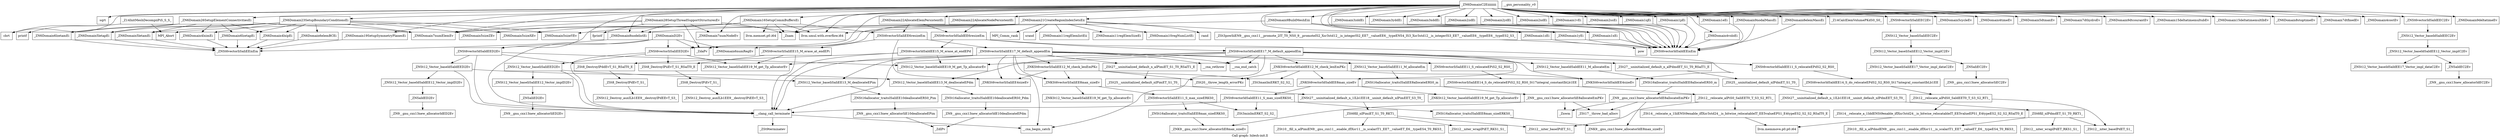 digraph "Call graph: lulesh-init.ll" {
	label="Call graph: lulesh-init.ll";

	Node0x55d64c7a0630 [shape=record,label="{_ZN6DomainC2Eiiiiiiiii}"];
	Node0x55d64c7a0630 -> Node0x55d64c7a0910;
	Node0x55d64c7a0630 -> Node0x55d64c70cf90;
	Node0x55d64c7a0630 -> Node0x55d64c70cb30;
	Node0x55d64c7a0630 -> Node0x55d64c70c6e0;
	Node0x55d64c7a0630 -> Node0x55d64c70b910;
	Node0x55d64c7a0630 -> Node0x55d64c759060;
	Node0x55d64c7a0630 -> Node0x55d64c77d5e0;
	Node0x55d64c7a0630 -> Node0x55d64c70c2a0;
	Node0x55d64c7a0630 -> Node0x55d64c70b4a0;
	Node0x55d64c7a0630 -> Node0x55d64c70af70;
	Node0x55d64c7a0630 -> Node0x55d64c70ab30;
	Node0x55d64c7a0630 -> Node0x55d64c70a6f0;
	Node0x55d64c7a0630 -> Node0x55d64c70a2b0;
	Node0x55d64c7a0630 -> Node0x55d64c7a07c0;
	Node0x55d64c7a0630 -> Node0x55d64c6fe3f0;
	Node0x55d64c7a0630 -> Node0x55d64c709e70;
	Node0x55d64c7a0630 -> Node0x55d64c709410;
	Node0x55d64c7a0630 -> Node0x55d64c713730;
	Node0x55d64c7a0630 -> Node0x55d64c715db0;
	Node0x55d64c7a0630 -> Node0x55d64c6fca90;
	Node0x55d64c7a0630 -> Node0x55d64c72b1c0;
	Node0x55d64c7a0630 -> Node0x55d64c7c1f10;
	Node0x55d64c7a0630 -> Node0x55d64c7c3e80;
	Node0x55d64c7a0630 -> Node0x55d64c7fd2c0;
	Node0x55d64c7a0630 -> Node0x55d64c7bcb50;
	Node0x55d64c7a0630 -> Node0x55d64c788380;
	Node0x55d64c7a0630 -> Node0x55d64c75a2d0;
	Node0x55d64c7a0630 -> Node0x55d64c7ba3f0;
	Node0x55d64c7a0630 -> Node0x55d64c787670;
	Node0x55d64c7a0630 -> Node0x55d64c71e5d0;
	Node0x55d64c7a0630 -> Node0x55d64c7814d0;
	Node0x55d64c7a0630 -> Node0x55d64c784660;
	Node0x55d64c7a0630 -> Node0x55d64c76eb20;
	Node0x55d64c7a0630 -> Node0x55d64c768d90;
	Node0x55d64c7a0630 -> Node0x55d64c7741f0;
	Node0x55d64c7a0630 -> Node0x55d64c775b70;
	Node0x55d64c7a0630 -> Node0x55d64c76ae80;
	Node0x55d64c7a0630 -> Node0x55d64c6fe610;
	Node0x55d64c7a0630 -> Node0x55d64c764370;
	Node0x55d64c7a0630 -> Node0x55d64c718840;
	Node0x55d64c7a0630 -> Node0x55d64c72b130;
	Node0x55d64c7a0630 -> Node0x55d64c75dc00;
	Node0x55d64c7a0630 -> Node0x55d64c7230b0;
	Node0x55d64c7a0630 -> Node0x55d64c765090;
	Node0x55d64c7a0630 -> Node0x55d64c75dc80;
	Node0x55d64c7a0630 -> Node0x55d64c72b0b0;
	Node0x55d64c7a0630 -> Node0x55d64c72b500;
	Node0x55d64c7a0630 -> Node0x55d64c75f5c0;
	Node0x55d64c75dc80 [shape=record,label="{_ZN6Domain22AllocateNodePersistentEi}"];
	Node0x55d64c75dc80 -> Node0x55d64c70f910;
	Node0x55d64c7a0910 [shape=record,label="{_ZNSt6vectorIdSaIdEEC2Ev}"];
	Node0x55d64c7a0910 -> Node0x55d64c70d1b0;
	Node0x55d64c7a07c0 [shape=record,label="{_ZNSt6vectorIiSaIiEEC2Ev}"];
	Node0x55d64c7a07c0 -> Node0x55d64c70d810;
	Node0x55d64c6fe610 [shape=record,label="{_ZN6Domain4costEv}"];
	Node0x55d64c70de70 [shape=record,label="{__gxx_personality_v0}"];
	Node0x55d64c6fe3f0 [shape=record,label="{_ZN6Domain7numElemEv}"];
	Node0x55d64c718840 [shape=record,label="{llvm.umul.with.overflow.i64}"];
	Node0x55d64c72b130 [shape=record,label="{_Znam}"];
	Node0x55d64c7230b0 [shape=record,label="{_ZN6Domain22AllocateElemPersistentEi}"];
	Node0x55d64c7230b0 -> Node0x55d64c70e700;
	Node0x55d64c7230b0 -> Node0x55d64c70f910;
	Node0x55d64c787670 [shape=record,label="{_ZN6Domain9BuildMeshEiii}"];
	Node0x55d64c787670 -> Node0x55d64c70a6f0;
	Node0x55d64c787670 -> Node0x55d64c70ab30;
	Node0x55d64c787670 -> Node0x55d64c70af70;
	Node0x55d64c787670 -> Node0x55d64c70a2b0;
	Node0x55d64c71e5d0 [shape=record,label="{_ZN6Domain7numNodeEv}"];
	Node0x55d64c72b0b0 [shape=record,label="{_ZN6Domain16SetupCommBuffersEi}"];
	Node0x55d64c72b0b0 -> Node0x55d64c715970;
	Node0x55d64c72b0b0 -> Node0x55d64c716690;
	Node0x55d64c72b0b0 -> Node0x55d64c716d90;
	Node0x55d64c72b0b0 -> Node0x55d64c70e700;
	Node0x55d64c72b0b0 -> Node0x55d64c820ad0;
	Node0x55d64c72b0b0 -> Node0x55d64c72b130;
	Node0x55d64c72b0b0 -> Node0x55d64c718840;
	Node0x55d64c759060 [shape=record,label="{_ZN6Domain1eEi}"];
	Node0x55d64c759060 -> Node0x55d64c717800;
	Node0x55d64c75f5c0 [shape=record,label="{_ZN6Domain1pEi}"];
	Node0x55d64c75f5c0 -> Node0x55d64c717800;
	Node0x55d64c72b500 [shape=record,label="{_ZN6Domain1qEi}"];
	Node0x55d64c72b500 -> Node0x55d64c717800;
	Node0x55d64c765090 [shape=record,label="{_ZN6Domain2ssEi}"];
	Node0x55d64c765090 -> Node0x55d64c717800;
	Node0x55d64c76ae80 [shape=record,label="{_ZN6Domain1vEi}"];
	Node0x55d64c76ae80 -> Node0x55d64c717800;
	Node0x55d64c775b70 [shape=record,label="{_ZN6Domain2xdEi}"];
	Node0x55d64c775b70 -> Node0x55d64c717800;
	Node0x55d64c7741f0 [shape=record,label="{_ZN6Domain2ydEi}"];
	Node0x55d64c7741f0 -> Node0x55d64c717800;
	Node0x55d64c768d90 [shape=record,label="{_ZN6Domain2zdEi}"];
	Node0x55d64c768d90 -> Node0x55d64c717800;
	Node0x55d64c76eb20 [shape=record,label="{_ZN6Domain3xddEi}"];
	Node0x55d64c76eb20 -> Node0x55d64c717800;
	Node0x55d64c784660 [shape=record,label="{_ZN6Domain3yddEi}"];
	Node0x55d64c784660 -> Node0x55d64c717800;
	Node0x55d64c7814d0 [shape=record,label="{_ZN6Domain3zddEi}"];
	Node0x55d64c7814d0 -> Node0x55d64c717800;
	Node0x55d64c77d5e0 [shape=record,label="{_ZN6Domain9nodalMassEi}"];
	Node0x55d64c77d5e0 -> Node0x55d64c717800;
	Node0x55d64c70a2b0 [shape=record,label="{_ZN6Domain8nodelistEi}"];
	Node0x55d64c70a2b0 -> Node0x55d64c725910;
	Node0x55d64c70a6f0 [shape=record,label="{_ZN6Domain1xEi}"];
	Node0x55d64c70a6f0 -> Node0x55d64c717800;
	Node0x55d64c70ab30 [shape=record,label="{_ZN6Domain1yEi}"];
	Node0x55d64c70ab30 -> Node0x55d64c717800;
	Node0x55d64c70af70 [shape=record,label="{_ZN6Domain1zEi}"];
	Node0x55d64c70af70 -> Node0x55d64c717800;
	Node0x55d64c70b4a0 [shape=record,label="{_Z14CalcElemVolumePKdS0_S0_}"];
	Node0x55d64c70b910 [shape=record,label="{_ZN6Domain4voloEi}"];
	Node0x55d64c70b910 -> Node0x55d64c717800;
	Node0x55d64c70c2a0 [shape=record,label="{_ZN6Domain8elemMassEi}"];
	Node0x55d64c70c2a0 -> Node0x55d64c717800;
	Node0x55d64c70c6e0 [shape=record,label="{cbrt}"];
	Node0x55d64c70cb30 [shape=record,label="{sqrt}"];
	Node0x55d64c70cf90 [shape=record,label="{_ZN6Domain9deltatimeEv}"];
	Node0x55d64c764370 [shape=record,label="{_ZNSt6vectorIdSaIdEED2Ev}"];
	Node0x55d64c764370 -> Node0x55d64c72f2d0;
	Node0x55d64c764370 -> Node0x55d64c730640;
	Node0x55d64c764370 -> Node0x55d64c730c40;
	Node0x55d64c764370 -> Node0x55d64c731260;
	Node0x55d64c75dc00 [shape=record,label="{_ZNSt6vectorIiSaIiEED2Ev}"];
	Node0x55d64c75dc00 -> Node0x55d64c731c10;
	Node0x55d64c75dc00 -> Node0x55d64c732240;
	Node0x55d64c75dc00 -> Node0x55d64c732840;
	Node0x55d64c75dc00 -> Node0x55d64c731260;
	Node0x55d64c732e40 [shape=record,label="{_ZN6DomainD2Ev}"];
	Node0x55d64c732e40 -> Node0x55d64c7246e0;
	Node0x55d64c732e40 -> Node0x55d64c731260;
	Node0x55d64c732e40 -> Node0x55d64c764370;
	Node0x55d64c732e40 -> Node0x55d64c75dc00;
	Node0x55d64c732e40 -> Node0x55d64c720920;
	Node0x55d64c7ba3f0 [shape=record,label="{_ZN6Domain21CreateRegionIndexSetsEii}"];
	Node0x55d64c7ba3f0 -> Node0x55d64c71f420;
	Node0x55d64c7ba3f0 -> Node0x55d64c71fed0;
	Node0x55d64c7ba3f0 -> Node0x55d64c720920;
	Node0x55d64c7ba3f0 -> Node0x55d64c724e10;
	Node0x55d64c7ba3f0 -> Node0x55d64c718840;
	Node0x55d64c7ba3f0 -> Node0x55d64c72b130;
	Node0x55d64c7ba3f0 -> Node0x55d64c712320;
	Node0x55d64c7ba3f0 -> Node0x55d64c70fc20;
	Node0x55d64c7ba3f0 -> Node0x55d64c6fe3f0;
	Node0x55d64c7ba3f0 -> Node0x55d64c7246e0;
	Node0x55d64c7ba3f0 -> Node0x55d64c7240c0;
	Node0x55d64c7ba3f0 -> Node0x55d64c7239e0;
	Node0x55d64c75a2d0 [shape=record,label="{_ZN6Domain19SetupSymmetryPlanesEi}"];
	Node0x55d64c75a2d0 -> Node0x55d64c725910;
	Node0x55d64c788380 [shape=record,label="{_ZN6Domain26SetupElementConnectivitiesEi}"];
	Node0x55d64c788380 -> Node0x55d64c725ff0;
	Node0x55d64c788380 -> Node0x55d64c6fe3f0;
	Node0x55d64c788380 -> Node0x55d64c72abb0;
	Node0x55d64c788380 -> Node0x55d64c726830;
	Node0x55d64c788380 -> Node0x55d64c7299f0;
	Node0x55d64c788380 -> Node0x55d64c728810;
	Node0x55d64c788380 -> Node0x55d64c727ae0;
	Node0x55d64c7bcb50 [shape=record,label="{_ZN6Domain23SetupBoundaryConditionsEi}"];
	Node0x55d64c7bcb50 -> Node0x55d64c6fe3f0;
	Node0x55d64c7bcb50 -> Node0x55d64c72c8d0;
	Node0x55d64c7bcb50 -> Node0x55d64c726830;
	Node0x55d64c7bcb50 -> Node0x55d64c715970;
	Node0x55d64c7bcb50 -> Node0x55d64c716690;
	Node0x55d64c7bcb50 -> Node0x55d64c725ff0;
	Node0x55d64c7bcb50 -> Node0x55d64c728810;
	Node0x55d64c7bcb50 -> Node0x55d64c727ae0;
	Node0x55d64c7bcb50 -> Node0x55d64c716d90;
	Node0x55d64c7bcb50 -> Node0x55d64c72abb0;
	Node0x55d64c7bcb50 -> Node0x55d64c7299f0;
	Node0x55d64c7fd2c0 [shape=record,label="{_ZN6Domain7dtfixedEv}"];
	Node0x55d64c7c3e80 [shape=record,label="{_ZN6Domain8stoptimeEv}"];
	Node0x55d64c7c1f10 [shape=record,label="{_ZN6Domain15deltatimemultlbEv}"];
	Node0x55d64c72b1c0 [shape=record,label="{_ZN6Domain15deltatimemultubEv}"];
	Node0x55d64c6fca90 [shape=record,label="{_ZN6Domain9dtcourantEv}"];
	Node0x55d64c715db0 [shape=record,label="{_ZN6Domain7dthydroEv}"];
	Node0x55d64c713730 [shape=record,label="{_ZN6Domain5dtmaxEv}"];
	Node0x55d64c709410 [shape=record,label="{_ZN6Domain4timeEv}"];
	Node0x55d64c709e70 [shape=record,label="{_ZN6Domain5cycleEv}"];
	Node0x55d64c7b3af0 [shape=record,label="{_ZNSaIiED2Ev}"];
	Node0x55d64c7b3af0 -> Node0x55d64c7b3ed0;
	Node0x55d64c7b3ed0 [shape=record,label="{_ZN9__gnu_cxx13new_allocatorIiED2Ev}"];
	Node0x55d64c7246e0 [shape=record,label="{_ZdaPv}"];
	Node0x55d64c720920 [shape=record,label="{_ZN6Domain6numRegEv}"];
	Node0x55d64c731260 [shape=record,label="{__clang_call_terminate}"];
	Node0x55d64c731260 -> Node0x55d64c733440;
	Node0x55d64c731260 -> Node0x55d64c7e18c0;
	Node0x55d64c733440 [shape=record,label="{__cxa_begin_catch}"];
	Node0x55d64c7e18c0 [shape=record,label="{_ZSt9terminatev}"];
	Node0x55d64c738000 [shape=record,label="{_ZN6Domain28SetupThreadSupportStructuresEv}"];
	Node0x55d64c738000 -> Node0x55d64c71e5d0;
	Node0x55d64c738000 -> Node0x55d64c718840;
	Node0x55d64c738000 -> Node0x55d64c72b130;
	Node0x55d64c738000 -> Node0x55d64c7246e0;
	Node0x55d64c738000 -> Node0x55d64c6fe3f0;
	Node0x55d64c738000 -> Node0x55d64c70a2b0;
	Node0x55d64c738000 -> Node0x55d64c739220;
	Node0x55d64c738000 -> Node0x55d64c738900;
	Node0x55d64c738900 [shape=record,label="{fprintf}"];
	Node0x55d64c739220 [shape=record,label="{MPI_Abort}"];
	Node0x55d64c715970 [shape=record,label="{_ZN6Domain5sizeXEv}"];
	Node0x55d64c716690 [shape=record,label="{_ZN6Domain5sizeYEv}"];
	Node0x55d64c716d90 [shape=record,label="{_ZN6Domain5sizeZEv}"];
	Node0x55d64c820ad0 [shape=record,label="{llvm.memset.p0.i64}"];
	Node0x55d64c70e700 [shape=record,label="{_ZNSt6vectorIiSaIiEE6resizeEm}"];
	Node0x55d64c70e700 -> Node0x55d64c739990;
	Node0x55d64c70e700 -> Node0x55d64c73b090;
	Node0x55d64c70e700 -> Node0x55d64c73a880;
	Node0x55d64c71f420 [shape=record,label="{MPI_Comm_rank}"];
	Node0x55d64c71fed0 [shape=record,label="{srand}"];
	Node0x55d64c70fc20 [shape=record,label="{_ZN6Domain10regNumListEi}"];
	Node0x55d64c712320 [shape=record,label="{_ZN6Domain11regElemSizeEi}"];
	Node0x55d64c7239e0 [shape=record,label="{_ZSt3powIiiEN9__gnu_cxx11__promote_2IT_T0_NS0_9__promoteIS2_Xsr3std12__is_integerIS2_EE7__valueEE6__typeENS4_IS3_Xsr3std12__is_integerIS3_EE7__valueEE6__typeEE6__typeES2_S3_}"];
	Node0x55d64c7239e0 -> Node0x55d64c73bad0;
	Node0x55d64c7240c0 [shape=record,label="{rand}"];
	Node0x55d64c724e10 [shape=record,label="{_ZN6Domain11regElemlistEii}"];
	Node0x55d64c725910 [shape=record,label="{_ZNSt6vectorIiSaIiEEixEm}"];
	Node0x55d64c725ff0 [shape=record,label="{_ZN6Domain4lximEi}"];
	Node0x55d64c725ff0 -> Node0x55d64c725910;
	Node0x55d64c726830 [shape=record,label="{_ZN6Domain4lxipEi}"];
	Node0x55d64c726830 -> Node0x55d64c725910;
	Node0x55d64c727ae0 [shape=record,label="{_ZN6Domain5letamEi}"];
	Node0x55d64c727ae0 -> Node0x55d64c725910;
	Node0x55d64c728810 [shape=record,label="{_ZN6Domain5letapEi}"];
	Node0x55d64c728810 -> Node0x55d64c725910;
	Node0x55d64c7299f0 [shape=record,label="{_ZN6Domain6lzetamEi}"];
	Node0x55d64c7299f0 -> Node0x55d64c725910;
	Node0x55d64c72abb0 [shape=record,label="{_ZN6Domain6lzetapEi}"];
	Node0x55d64c72abb0 -> Node0x55d64c725910;
	Node0x55d64c72c8d0 [shape=record,label="{_ZN6Domain6elemBCEi}"];
	Node0x55d64c72c8d0 -> Node0x55d64c725910;
	Node0x55d64c74af00 [shape=record,label="{_Z14InitMeshDecompiiPiS_S_S_}"];
	Node0x55d64c74af00 -> Node0x55d64c70c6e0;
	Node0x55d64c74af00 -> Node0x55d64c74c8a0;
	Node0x55d64c74af00 -> Node0x55d64c739220;
	Node0x55d64c74c8a0 [shape=record,label="{printf}"];
	Node0x55d64c70d1b0 [shape=record,label="{_ZNSt12_Vector_baseIdSaIdEEC2Ev}"];
	Node0x55d64c70d1b0 -> Node0x55d64c74e4c0;
	Node0x55d64c74e4c0 [shape=record,label="{_ZNSt12_Vector_baseIdSaIdEE12_Vector_implC2Ev}"];
	Node0x55d64c74e4c0 -> Node0x55d64c74efb0;
	Node0x55d64c74e4c0 -> Node0x55d64c750400;
	Node0x55d64c74efb0 [shape=record,label="{_ZNSaIdEC2Ev}"];
	Node0x55d64c74efb0 -> Node0x55d64c750d60;
	Node0x55d64c750400 [shape=record,label="{_ZNSt12_Vector_baseIdSaIdEE17_Vector_impl_dataC2Ev}"];
	Node0x55d64c750d60 [shape=record,label="{_ZN9__gnu_cxx13new_allocatorIdEC2Ev}"];
	Node0x55d64c70d810 [shape=record,label="{_ZNSt12_Vector_baseIiSaIiEEC2Ev}"];
	Node0x55d64c70d810 -> Node0x55d64c7516c0;
	Node0x55d64c7516c0 [shape=record,label="{_ZNSt12_Vector_baseIiSaIiEE12_Vector_implC2Ev}"];
	Node0x55d64c7516c0 -> Node0x55d64c7521e0;
	Node0x55d64c7516c0 -> Node0x55d64c7532a0;
	Node0x55d64c7521e0 [shape=record,label="{_ZNSaIiEC2Ev}"];
	Node0x55d64c7521e0 -> Node0x55d64c753be0;
	Node0x55d64c7532a0 [shape=record,label="{_ZNSt12_Vector_baseIiSaIiEE17_Vector_impl_dataC2Ev}"];
	Node0x55d64c753be0 [shape=record,label="{_ZN9__gnu_cxx13new_allocatorIiEC2Ev}"];
	Node0x55d64c70f910 [shape=record,label="{_ZNSt6vectorIdSaIdEE6resizeEm}"];
	Node0x55d64c70f910 -> Node0x55d64c7542f0;
	Node0x55d64c70f910 -> Node0x55d64c7560a0;
	Node0x55d64c70f910 -> Node0x55d64c755490;
	Node0x55d64c7542f0 [shape=record,label="{_ZNKSt6vectorIdSaIdEE4sizeEv}"];
	Node0x55d64c755490 [shape=record,label="{_ZNSt6vectorIdSaIdEE17_M_default_appendEm}"];
	Node0x55d64c755490 -> Node0x55d64c7542f0;
	Node0x55d64c755490 -> Node0x55d64c756230;
	Node0x55d64c755490 -> Node0x55d64c731260;
	Node0x55d64c755490 -> Node0x55d64c72f2d0;
	Node0x55d64c755490 -> Node0x55d64c756bd0;
	Node0x55d64c755490 -> Node0x55d64c8216c0;
	Node0x55d64c755490 -> Node0x55d64c756d80;
	Node0x55d64c755490 -> Node0x55d64c757640;
	Node0x55d64c755490 -> Node0x55d64c75a4b0;
	Node0x55d64c755490 -> Node0x55d64c733440;
	Node0x55d64c755490 -> Node0x55d64c7594d0;
	Node0x55d64c755490 -> Node0x55d64c758270;
	Node0x55d64c7560a0 [shape=record,label="{_ZNSt6vectorIdSaIdEE15_M_erase_at_endEPd}"];
	Node0x55d64c7560a0 -> Node0x55d64c72f2d0;
	Node0x55d64c7560a0 -> Node0x55d64c730640;
	Node0x55d64c7560a0 -> Node0x55d64c731260;
	Node0x55d64c756230 [shape=record,label="{_ZNKSt6vectorIdSaIdEE8max_sizeEv}"];
	Node0x55d64c756230 -> Node0x55d64c75a9e0;
	Node0x55d64c756230 -> Node0x55d64c75b6a0;
	Node0x55d64c756bd0 [shape=record,label="{_ZSt27__uninitialized_default_n_aIPdmdET_S1_T0_RSaIT1_E}"];
	Node0x55d64c756bd0 -> Node0x55d64c75c880;
	Node0x55d64c72f2d0 [shape=record,label="{_ZNSt12_Vector_baseIdSaIdEE19_M_get_Tp_allocatorEv}"];
	Node0x55d64c8216c0 [shape=record,label="{_ZNKSt6vectorIdSaIdEE12_M_check_lenEmPKc}"];
	Node0x55d64c8216c0 -> Node0x55d64c756230;
	Node0x55d64c8216c0 -> Node0x55d64c7542f0;
	Node0x55d64c8216c0 -> Node0x55d64c760e80;
	Node0x55d64c8216c0 -> Node0x55d64c76ea30;
	Node0x55d64c756d80 [shape=record,label="{_ZNSt12_Vector_baseIdSaIdEE11_M_allocateEm}"];
	Node0x55d64c756d80 -> Node0x55d64c766450;
	Node0x55d64c757640 [shape=record,label="{_ZNSt12_Vector_baseIdSaIdEE13_M_deallocateEPdm}"];
	Node0x55d64c757640 -> Node0x55d64c766840;
	Node0x55d64c758270 [shape=record,label="{__cxa_rethrow}"];
	Node0x55d64c7594d0 [shape=record,label="{__cxa_end_catch}"];
	Node0x55d64c75a4b0 [shape=record,label="{_ZNSt6vectorIdSaIdEE11_S_relocateEPdS2_S2_RS0_}"];
	Node0x55d64c75a4b0 -> Node0x55d64c767520;
	Node0x55d64c75b6a0 [shape=record,label="{_ZNSt6vectorIdSaIdEE11_S_max_sizeERKS0_}"];
	Node0x55d64c75b6a0 -> Node0x55d64c768330;
	Node0x55d64c75b6a0 -> Node0x55d64c769390;
	Node0x55d64c75b6a0 -> Node0x55d64c731260;
	Node0x55d64c75a9e0 [shape=record,label="{_ZNKSt12_Vector_baseIdSaIdEE19_M_get_Tp_allocatorEv}"];
	Node0x55d64c768330 [shape=record,label="{_ZNSt16allocator_traitsISaIdEE8max_sizeERKS0_}"];
	Node0x55d64c768330 -> Node0x55d64c769a10;
	Node0x55d64c769390 [shape=record,label="{_ZSt3minImERKT_S2_S2_}"];
	Node0x55d64c769a10 [shape=record,label="{_ZNK9__gnu_cxx13new_allocatorIdE8max_sizeEv}"];
	Node0x55d64c75c880 [shape=record,label="{_ZSt25__uninitialized_default_nIPdmET_S1_T0_}"];
	Node0x55d64c75c880 -> Node0x55d64c773ee0;
	Node0x55d64c773ee0 [shape=record,label="{_ZNSt27__uninitialized_default_n_1ILb1EE18__uninit_default_nIPdmEET_S3_T0_}"];
	Node0x55d64c773ee0 -> Node0x55d64c76c6e0;
	Node0x55d64c76c6e0 [shape=record,label="{_ZSt6fill_nIPdmdET_S1_T0_RKT1_}"];
	Node0x55d64c76c6e0 -> Node0x55d64c76e1d0;
	Node0x55d64c76c6e0 -> Node0x55d64c773a00;
	Node0x55d64c76c6e0 -> Node0x55d64c774e40;
	Node0x55d64c774e40 [shape=record,label="{_ZSt12__niter_wrapIPdET_RKS1_S1_}"];
	Node0x55d64c773a00 [shape=record,label="{_ZSt10__fill_n_aIPdmdEN9__gnu_cxx11__enable_ifIXsr11__is_scalarIT1_EE7__valueET_E6__typeES4_T0_RKS3_}"];
	Node0x55d64c76e1d0 [shape=record,label="{_ZSt12__niter_baseIPdET_S1_}"];
	Node0x55d64c760e80 [shape=record,label="{_ZSt20__throw_length_errorPKc}"];
	Node0x55d64c76ea30 [shape=record,label="{_ZSt3maxImERKT_S2_S2_}"];
	Node0x55d64c766450 [shape=record,label="{_ZNSt16allocator_traitsISaIdEE8allocateERS0_m}"];
	Node0x55d64c766450 -> Node0x55d64c775670;
	Node0x55d64c775670 [shape=record,label="{_ZN9__gnu_cxx13new_allocatorIdE8allocateEmPKv}"];
	Node0x55d64c775670 -> Node0x55d64c769a10;
	Node0x55d64c775670 -> Node0x55d64c776970;
	Node0x55d64c775670 -> Node0x55d64c777760;
	Node0x55d64c776970 [shape=record,label="{_ZSt17__throw_bad_allocv}"];
	Node0x55d64c777760 [shape=record,label="{_Znwm}"];
	Node0x55d64c766840 [shape=record,label="{_ZNSt16allocator_traitsISaIdEE10deallocateERS0_Pdm}"];
	Node0x55d64c766840 -> Node0x55d64c77c850;
	Node0x55d64c77c850 [shape=record,label="{_ZN9__gnu_cxx13new_allocatorIdE10deallocateEPdm}"];
	Node0x55d64c77c850 -> Node0x55d64c77e4e0;
	Node0x55d64c77e4e0 [shape=record,label="{_ZdlPv}"];
	Node0x55d64c767520 [shape=record,label="{_ZNSt6vectorIdSaIdEE14_S_do_relocateEPdS2_S2_RS0_St17integral_constantIbLb1EE}"];
	Node0x55d64c767520 -> Node0x55d64c77f740;
	Node0x55d64c77f740 [shape=record,label="{_ZSt12__relocate_aIPdS0_SaIdEET0_T_S3_S2_RT1_}"];
	Node0x55d64c77f740 -> Node0x55d64c76e1d0;
	Node0x55d64c77f740 -> Node0x55d64c780b70;
	Node0x55d64c780b70 [shape=record,label="{_ZSt14__relocate_a_1IddENSt9enable_ifIXsr3std24__is_bitwise_relocatableIT_EE5valueEPS1_E4typeES2_S2_S2_RSaIT0_E}"];
	Node0x55d64c780b70 -> Node0x55d64c7819a0;
	Node0x55d64c7819a0 [shape=record,label="{llvm.memmove.p0.p0.i64}"];
	Node0x55d64c730640 [shape=record,label="{_ZSt8_DestroyIPddEvT_S1_RSaIT0_E}"];
	Node0x55d64c730640 -> Node0x55d64c782730;
	Node0x55d64c782730 [shape=record,label="{_ZSt8_DestroyIPdEvT_S1_}"];
	Node0x55d64c782730 -> Node0x55d64c783bd0;
	Node0x55d64c783bd0 [shape=record,label="{_ZNSt12_Destroy_auxILb1EE9__destroyIPdEEvT_S3_}"];
	Node0x55d64c717800 [shape=record,label="{_ZNSt6vectorIdSaIdEEixEm}"];
	Node0x55d64c73bad0 [shape=record,label="{pow}"];
	Node0x55d64c739990 [shape=record,label="{_ZNKSt6vectorIiSaIiEE4sizeEv}"];
	Node0x55d64c73a880 [shape=record,label="{_ZNSt6vectorIiSaIiEE17_M_default_appendEm}"];
	Node0x55d64c73a880 -> Node0x55d64c739990;
	Node0x55d64c73a880 -> Node0x55d64c786130;
	Node0x55d64c73a880 -> Node0x55d64c731260;
	Node0x55d64c73a880 -> Node0x55d64c731c10;
	Node0x55d64c73a880 -> Node0x55d64c787200;
	Node0x55d64c73a880 -> Node0x55d64c788de0;
	Node0x55d64c73a880 -> Node0x55d64c7899d0;
	Node0x55d64c73a880 -> Node0x55d64c789f70;
	Node0x55d64c73a880 -> Node0x55d64c78aa50;
	Node0x55d64c73a880 -> Node0x55d64c733440;
	Node0x55d64c73a880 -> Node0x55d64c7594d0;
	Node0x55d64c73a880 -> Node0x55d64c758270;
	Node0x55d64c73b090 [shape=record,label="{_ZNSt6vectorIiSaIiEE15_M_erase_at_endEPi}"];
	Node0x55d64c73b090 -> Node0x55d64c731c10;
	Node0x55d64c73b090 -> Node0x55d64c732240;
	Node0x55d64c73b090 -> Node0x55d64c731260;
	Node0x55d64c786130 [shape=record,label="{_ZNKSt6vectorIiSaIiEE8max_sizeEv}"];
	Node0x55d64c786130 -> Node0x55d64c78b640;
	Node0x55d64c786130 -> Node0x55d64c78c230;
	Node0x55d64c787200 [shape=record,label="{_ZSt27__uninitialized_default_n_aIPimiET_S1_T0_RSaIT1_E}"];
	Node0x55d64c787200 -> Node0x55d64c78f1d0;
	Node0x55d64c731c10 [shape=record,label="{_ZNSt12_Vector_baseIiSaIiEE19_M_get_Tp_allocatorEv}"];
	Node0x55d64c788de0 [shape=record,label="{_ZNKSt6vectorIiSaIiEE12_M_check_lenEmPKc}"];
	Node0x55d64c788de0 -> Node0x55d64c786130;
	Node0x55d64c788de0 -> Node0x55d64c739990;
	Node0x55d64c788de0 -> Node0x55d64c760e80;
	Node0x55d64c788de0 -> Node0x55d64c76ea30;
	Node0x55d64c7899d0 [shape=record,label="{_ZNSt12_Vector_baseIiSaIiEE11_M_allocateEm}"];
	Node0x55d64c7899d0 -> Node0x55d64c790940;
	Node0x55d64c789f70 [shape=record,label="{_ZNSt12_Vector_baseIiSaIiEE13_M_deallocateEPim}"];
	Node0x55d64c789f70 -> Node0x55d64c7913b0;
	Node0x55d64c78aa50 [shape=record,label="{_ZNSt6vectorIiSaIiEE11_S_relocateEPiS2_S2_RS0_}"];
	Node0x55d64c78aa50 -> Node0x55d64c7925e0;
	Node0x55d64c78c230 [shape=record,label="{_ZNSt6vectorIiSaIiEE11_S_max_sizeERKS0_}"];
	Node0x55d64c78c230 -> Node0x55d64c793bc0;
	Node0x55d64c78c230 -> Node0x55d64c769390;
	Node0x55d64c78b640 [shape=record,label="{_ZNKSt12_Vector_baseIiSaIiEE19_M_get_Tp_allocatorEv}"];
	Node0x55d64c793bc0 [shape=record,label="{_ZNSt16allocator_traitsISaIiEE8max_sizeERKS0_}"];
	Node0x55d64c793bc0 -> Node0x55d64c795a80;
	Node0x55d64c795a80 [shape=record,label="{_ZNK9__gnu_cxx13new_allocatorIiE8max_sizeEv}"];
	Node0x55d64c78f1d0 [shape=record,label="{_ZSt25__uninitialized_default_nIPimET_S1_T0_}"];
	Node0x55d64c78f1d0 -> Node0x55d64c796fb0;
	Node0x55d64c796fb0 [shape=record,label="{_ZNSt27__uninitialized_default_n_1ILb1EE18__uninit_default_nIPimEET_S3_T0_}"];
	Node0x55d64c796fb0 -> Node0x55d64c79a1c0;
	Node0x55d64c79a1c0 [shape=record,label="{_ZSt6fill_nIPimiET_S1_T0_RKT1_}"];
	Node0x55d64c79a1c0 -> Node0x55d64c79c630;
	Node0x55d64c79a1c0 -> Node0x55d64c79d7b0;
	Node0x55d64c79a1c0 -> Node0x55d64c79e2e0;
	Node0x55d64c79e2e0 [shape=record,label="{_ZSt12__niter_wrapIPiET_RKS1_S1_}"];
	Node0x55d64c79d7b0 [shape=record,label="{_ZSt10__fill_n_aIPimiEN9__gnu_cxx11__enable_ifIXsr11__is_scalarIT1_EE7__valueET_E6__typeES4_T0_RKS3_}"];
	Node0x55d64c79c630 [shape=record,label="{_ZSt12__niter_baseIPiET_S1_}"];
	Node0x55d64c790940 [shape=record,label="{_ZNSt16allocator_traitsISaIiEE8allocateERS0_m}"];
	Node0x55d64c790940 -> Node0x55d64c7ae580;
	Node0x55d64c7ae580 [shape=record,label="{_ZN9__gnu_cxx13new_allocatorIiE8allocateEmPKv}"];
	Node0x55d64c7ae580 -> Node0x55d64c795a80;
	Node0x55d64c7ae580 -> Node0x55d64c776970;
	Node0x55d64c7ae580 -> Node0x55d64c777760;
	Node0x55d64c7913b0 [shape=record,label="{_ZNSt16allocator_traitsISaIiEE10deallocateERS0_Pim}"];
	Node0x55d64c7913b0 -> Node0x55d64c7af9f0;
	Node0x55d64c7af9f0 [shape=record,label="{_ZN9__gnu_cxx13new_allocatorIiE10deallocateEPim}"];
	Node0x55d64c7af9f0 -> Node0x55d64c77e4e0;
	Node0x55d64c7925e0 [shape=record,label="{_ZNSt6vectorIiSaIiEE14_S_do_relocateEPiS2_S2_RS0_St17integral_constantIbLb1EE}"];
	Node0x55d64c7925e0 -> Node0x55d64c7b0e30;
	Node0x55d64c7b0e30 [shape=record,label="{_ZSt12__relocate_aIPiS0_SaIiEET0_T_S3_S2_RT1_}"];
	Node0x55d64c7b0e30 -> Node0x55d64c79c630;
	Node0x55d64c7b0e30 -> Node0x55d64c7b15d0;
	Node0x55d64c7b15d0 [shape=record,label="{_ZSt14__relocate_a_1IiiENSt9enable_ifIXsr3std24__is_bitwise_relocatableIT_EE5valueEPS1_E4typeES2_S2_S2_RSaIT0_E}"];
	Node0x55d64c7b15d0 -> Node0x55d64c7819a0;
	Node0x55d64c732240 [shape=record,label="{_ZSt8_DestroyIPiiEvT_S1_RSaIT0_E}"];
	Node0x55d64c732240 -> Node0x55d64c7b19b0;
	Node0x55d64c7b19b0 [shape=record,label="{_ZSt8_DestroyIPiEvT_S1_}"];
	Node0x55d64c7b19b0 -> Node0x55d64c7b1f80;
	Node0x55d64c7b1f80 [shape=record,label="{_ZNSt12_Destroy_auxILb1EE9__destroyIPiEEvT_S3_}"];
	Node0x55d64c730c40 [shape=record,label="{_ZNSt12_Vector_baseIdSaIdEED2Ev}"];
	Node0x55d64c730c40 -> Node0x55d64c757640;
	Node0x55d64c730c40 -> Node0x55d64c7b2770;
	Node0x55d64c730c40 -> Node0x55d64c731260;
	Node0x55d64c7b2770 [shape=record,label="{_ZNSt12_Vector_baseIdSaIdEE12_Vector_implD2Ev}"];
	Node0x55d64c7b2770 -> Node0x55d64c7b2b50;
	Node0x55d64c7b2b50 [shape=record,label="{_ZNSaIdED2Ev}"];
	Node0x55d64c7b2b50 -> Node0x55d64c7b2f30;
	Node0x55d64c7b2f30 [shape=record,label="{_ZN9__gnu_cxx13new_allocatorIdED2Ev}"];
	Node0x55d64c732840 [shape=record,label="{_ZNSt12_Vector_baseIiSaIiEED2Ev}"];
	Node0x55d64c732840 -> Node0x55d64c789f70;
	Node0x55d64c732840 -> Node0x55d64c7b3700;
	Node0x55d64c732840 -> Node0x55d64c731260;
	Node0x55d64c7b3700 [shape=record,label="{_ZNSt12_Vector_baseIiSaIiEE12_Vector_implD2Ev}"];
	Node0x55d64c7b3700 -> Node0x55d64c7b3af0;
}
